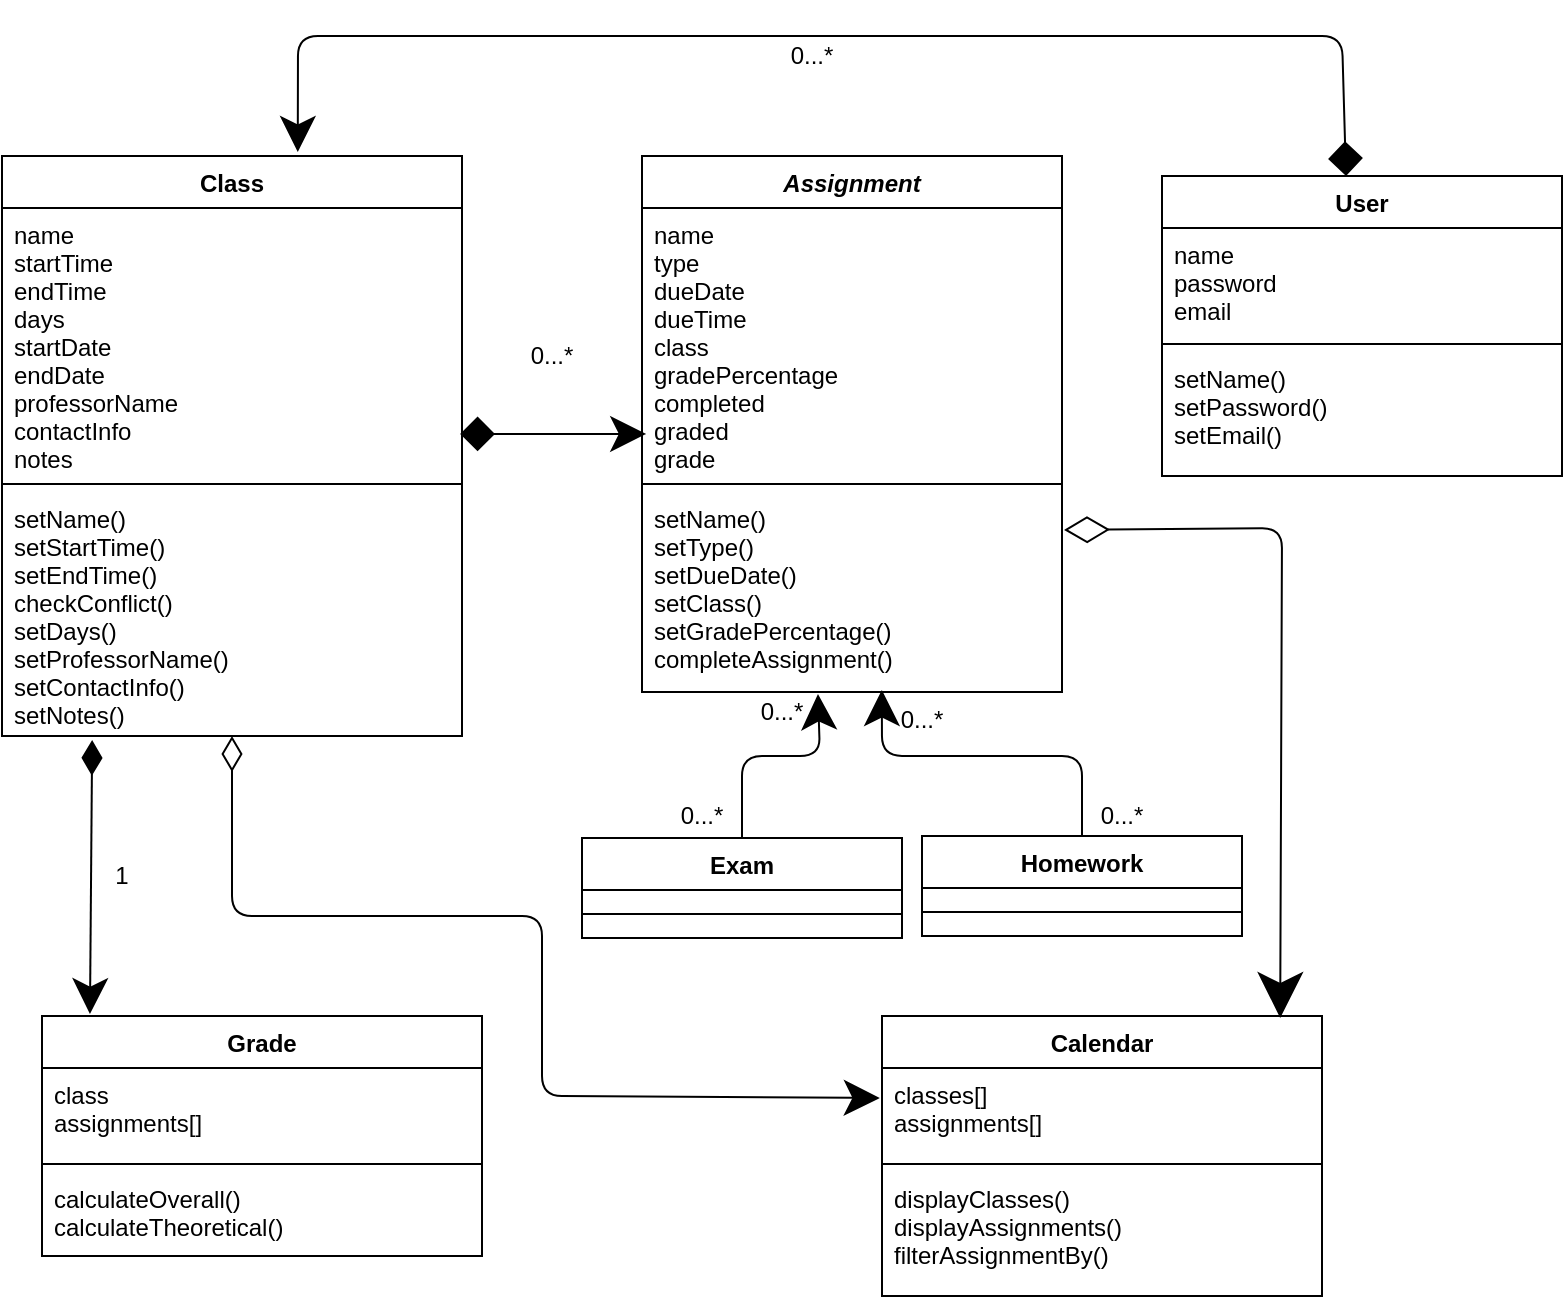 <mxfile version="12.2.2" type="device" pages="1"><diagram id="0ySs9GJ6ZoIYuNCttSHO" name="Page-1"><mxGraphModel dx="1013" dy="1617" grid="1" gridSize="10" guides="1" tooltips="1" connect="1" arrows="1" fold="1" page="1" pageScale="1" pageWidth="850" pageHeight="1100" math="0" shadow="0"><root><mxCell id="0"/><mxCell id="1" parent="0"/><mxCell id="pAgkX5GJSA1WHpN-74me-1" value="Class&#xA;" style="swimlane;fontStyle=1;align=center;verticalAlign=top;childLayout=stackLayout;horizontal=1;startSize=26;horizontalStack=0;resizeParent=1;resizeParentMax=0;resizeLast=0;collapsible=1;marginBottom=0;" parent="1" vertex="1"><mxGeometry x="10" y="70" width="230" height="290" as="geometry"/></mxCell><mxCell id="pAgkX5GJSA1WHpN-74me-2" value="name&#xA;startTime&#xA;endTime&#xA;days&#xA;startDate&#xA;endDate&#xA;professorName&#xA;contactInfo&#xA;notes&#xA;&#xA;&#xA;" style="text;strokeColor=none;fillColor=none;align=left;verticalAlign=top;spacingLeft=4;spacingRight=4;overflow=hidden;rotatable=0;points=[[0,0.5],[1,0.5]];portConstraint=eastwest;" parent="pAgkX5GJSA1WHpN-74me-1" vertex="1"><mxGeometry y="26" width="230" height="134" as="geometry"/></mxCell><mxCell id="pAgkX5GJSA1WHpN-74me-3" value="" style="line;strokeWidth=1;fillColor=none;align=left;verticalAlign=middle;spacingTop=-1;spacingLeft=3;spacingRight=3;rotatable=0;labelPosition=right;points=[];portConstraint=eastwest;" parent="pAgkX5GJSA1WHpN-74me-1" vertex="1"><mxGeometry y="160" width="230" height="8" as="geometry"/></mxCell><mxCell id="pAgkX5GJSA1WHpN-74me-4" value="setName()&#xA;setStartTime()&#xA;setEndTime()&#xA;checkConflict()&#xA;setDays()&#xA;setProfessorName()&#xA;setContactInfo()&#xA;setNotes()&#xA;" style="text;strokeColor=none;fillColor=none;align=left;verticalAlign=top;spacingLeft=4;spacingRight=4;overflow=hidden;rotatable=0;points=[[0,0.5],[1,0.5]];portConstraint=eastwest;" parent="pAgkX5GJSA1WHpN-74me-1" vertex="1"><mxGeometry y="168" width="230" height="122" as="geometry"/></mxCell><mxCell id="pAgkX5GJSA1WHpN-74me-5" value="Assignment" style="swimlane;fontStyle=3;align=center;verticalAlign=top;childLayout=stackLayout;horizontal=1;startSize=26;horizontalStack=0;resizeParent=1;resizeParentMax=0;resizeLast=0;collapsible=1;marginBottom=0;" parent="1" vertex="1"><mxGeometry x="330" y="70" width="210" height="268" as="geometry"><mxRectangle x="330" y="70" width="100" height="26" as="alternateBounds"/></mxGeometry></mxCell><mxCell id="pAgkX5GJSA1WHpN-74me-6" value="name&#xA;type&#xA;dueDate&#xA;dueTime&#xA;class&#xA;gradePercentage&#xA;completed&#xA;graded&#xA;grade&#xA;&#xA;&#xA;&#xA;" style="text;strokeColor=none;fillColor=none;align=left;verticalAlign=top;spacingLeft=4;spacingRight=4;overflow=hidden;rotatable=0;points=[[0,0.5],[1,0.5]];portConstraint=eastwest;" parent="pAgkX5GJSA1WHpN-74me-5" vertex="1"><mxGeometry y="26" width="210" height="134" as="geometry"/></mxCell><mxCell id="pAgkX5GJSA1WHpN-74me-7" value="" style="line;strokeWidth=1;fillColor=none;align=left;verticalAlign=middle;spacingTop=-1;spacingLeft=3;spacingRight=3;rotatable=0;labelPosition=right;points=[];portConstraint=eastwest;" parent="pAgkX5GJSA1WHpN-74me-5" vertex="1"><mxGeometry y="160" width="210" height="8" as="geometry"/></mxCell><mxCell id="pAgkX5GJSA1WHpN-74me-8" value="setName()&#xA;setType()&#xA;setDueDate()&#xA;setClass()&#xA;setGradePercentage()&#xA;completeAssignment()&#xA;&#xA;&#xA;&#xA;&#xA;&#xA;" style="text;strokeColor=none;fillColor=none;align=left;verticalAlign=top;spacingLeft=4;spacingRight=4;overflow=hidden;rotatable=0;points=[[0,0.5],[1,0.5]];portConstraint=eastwest;" parent="pAgkX5GJSA1WHpN-74me-5" vertex="1"><mxGeometry y="168" width="210" height="100" as="geometry"/></mxCell><mxCell id="pAgkX5GJSA1WHpN-74me-9" value="User" style="swimlane;fontStyle=1;align=center;verticalAlign=top;childLayout=stackLayout;horizontal=1;startSize=26;horizontalStack=0;resizeParent=1;resizeParentMax=0;resizeLast=0;collapsible=1;marginBottom=0;" parent="1" vertex="1"><mxGeometry x="590" y="80" width="200" height="150" as="geometry"/></mxCell><mxCell id="pAgkX5GJSA1WHpN-74me-10" value="name&#xA;password&#xA;email&#xA;" style="text;strokeColor=none;fillColor=none;align=left;verticalAlign=top;spacingLeft=4;spacingRight=4;overflow=hidden;rotatable=0;points=[[0,0.5],[1,0.5]];portConstraint=eastwest;" parent="pAgkX5GJSA1WHpN-74me-9" vertex="1"><mxGeometry y="26" width="200" height="54" as="geometry"/></mxCell><mxCell id="pAgkX5GJSA1WHpN-74me-11" value="" style="line;strokeWidth=1;fillColor=none;align=left;verticalAlign=middle;spacingTop=-1;spacingLeft=3;spacingRight=3;rotatable=0;labelPosition=right;points=[];portConstraint=eastwest;" parent="pAgkX5GJSA1WHpN-74me-9" vertex="1"><mxGeometry y="80" width="200" height="8" as="geometry"/></mxCell><mxCell id="pAgkX5GJSA1WHpN-74me-12" value="setName()&#xA;setPassword()&#xA;setEmail()&#xA;" style="text;strokeColor=none;fillColor=none;align=left;verticalAlign=top;spacingLeft=4;spacingRight=4;overflow=hidden;rotatable=0;points=[[0,0.5],[1,0.5]];portConstraint=eastwest;" parent="pAgkX5GJSA1WHpN-74me-9" vertex="1"><mxGeometry y="88" width="200" height="62" as="geometry"/></mxCell><mxCell id="pAgkX5GJSA1WHpN-74me-13" value="Grade" style="swimlane;fontStyle=1;align=center;verticalAlign=top;childLayout=stackLayout;horizontal=1;startSize=26;horizontalStack=0;resizeParent=1;resizeParentMax=0;resizeLast=0;collapsible=1;marginBottom=0;" parent="1" vertex="1"><mxGeometry x="30" y="500" width="220" height="120" as="geometry"/></mxCell><mxCell id="pAgkX5GJSA1WHpN-74me-14" value="class&#xA;assignments[]&#xA;" style="text;strokeColor=none;fillColor=none;align=left;verticalAlign=top;spacingLeft=4;spacingRight=4;overflow=hidden;rotatable=0;points=[[0,0.5],[1,0.5]];portConstraint=eastwest;" parent="pAgkX5GJSA1WHpN-74me-13" vertex="1"><mxGeometry y="26" width="220" height="44" as="geometry"/></mxCell><mxCell id="pAgkX5GJSA1WHpN-74me-15" value="" style="line;strokeWidth=1;fillColor=none;align=left;verticalAlign=middle;spacingTop=-1;spacingLeft=3;spacingRight=3;rotatable=0;labelPosition=right;points=[];portConstraint=eastwest;" parent="pAgkX5GJSA1WHpN-74me-13" vertex="1"><mxGeometry y="70" width="220" height="8" as="geometry"/></mxCell><mxCell id="pAgkX5GJSA1WHpN-74me-16" value="calculateOverall()&#xA;calculateTheoretical()&#xA;" style="text;strokeColor=none;fillColor=none;align=left;verticalAlign=top;spacingLeft=4;spacingRight=4;overflow=hidden;rotatable=0;points=[[0,0.5],[1,0.5]];portConstraint=eastwest;" parent="pAgkX5GJSA1WHpN-74me-13" vertex="1"><mxGeometry y="78" width="220" height="42" as="geometry"/></mxCell><mxCell id="pAgkX5GJSA1WHpN-74me-17" value="Calendar" style="swimlane;fontStyle=1;align=center;verticalAlign=top;childLayout=stackLayout;horizontal=1;startSize=26;horizontalStack=0;resizeParent=1;resizeParentMax=0;resizeLast=0;collapsible=1;marginBottom=0;" parent="1" vertex="1"><mxGeometry x="450" y="500" width="220" height="140" as="geometry"/></mxCell><mxCell id="pAgkX5GJSA1WHpN-74me-18" value="classes[]&#xA;assignments[]&#xA;" style="text;strokeColor=none;fillColor=none;align=left;verticalAlign=top;spacingLeft=4;spacingRight=4;overflow=hidden;rotatable=0;points=[[0,0.5],[1,0.5]];portConstraint=eastwest;" parent="pAgkX5GJSA1WHpN-74me-17" vertex="1"><mxGeometry y="26" width="220" height="44" as="geometry"/></mxCell><mxCell id="pAgkX5GJSA1WHpN-74me-19" value="" style="line;strokeWidth=1;fillColor=none;align=left;verticalAlign=middle;spacingTop=-1;spacingLeft=3;spacingRight=3;rotatable=0;labelPosition=right;points=[];portConstraint=eastwest;" parent="pAgkX5GJSA1WHpN-74me-17" vertex="1"><mxGeometry y="70" width="220" height="8" as="geometry"/></mxCell><mxCell id="pAgkX5GJSA1WHpN-74me-20" value="displayClasses()&#xA;displayAssignments()&#xA;filterAssignmentBy()&#xA;" style="text;strokeColor=none;fillColor=none;align=left;verticalAlign=top;spacingLeft=4;spacingRight=4;overflow=hidden;rotatable=0;points=[[0,0.5],[1,0.5]];portConstraint=eastwest;" parent="pAgkX5GJSA1WHpN-74me-17" vertex="1"><mxGeometry y="78" width="220" height="62" as="geometry"/></mxCell><mxCell id="1ToB_EF3Aq-cii213F2W-2" value="Exam" style="swimlane;fontStyle=1;align=center;verticalAlign=top;childLayout=stackLayout;horizontal=1;startSize=26;horizontalStack=0;resizeParent=1;resizeParentMax=0;resizeLast=0;collapsible=1;marginBottom=0;" vertex="1" parent="1"><mxGeometry x="300" y="411" width="160" height="50" as="geometry"/></mxCell><mxCell id="1ToB_EF3Aq-cii213F2W-4" value="" style="line;strokeWidth=1;fillColor=none;align=left;verticalAlign=middle;spacingTop=-1;spacingLeft=3;spacingRight=3;rotatable=0;labelPosition=right;points=[];portConstraint=eastwest;" vertex="1" parent="1ToB_EF3Aq-cii213F2W-2"><mxGeometry y="26" width="160" height="24" as="geometry"/></mxCell><mxCell id="1ToB_EF3Aq-cii213F2W-7" value="Homework" style="swimlane;fontStyle=1;align=center;verticalAlign=top;childLayout=stackLayout;horizontal=1;startSize=26;horizontalStack=0;resizeParent=1;resizeParentMax=0;resizeLast=0;collapsible=1;marginBottom=0;" vertex="1" parent="1"><mxGeometry x="470" y="410" width="160" height="50" as="geometry"/></mxCell><mxCell id="1ToB_EF3Aq-cii213F2W-9" value="" style="line;strokeWidth=1;fillColor=none;align=left;verticalAlign=middle;spacingTop=-1;spacingLeft=3;spacingRight=3;rotatable=0;labelPosition=right;points=[];portConstraint=eastwest;" vertex="1" parent="1ToB_EF3Aq-cii213F2W-7"><mxGeometry y="26" width="160" height="24" as="geometry"/></mxCell><mxCell id="1ToB_EF3Aq-cii213F2W-12" value="" style="endArrow=classic;html=1;entryX=0.571;entryY=0.99;entryDx=0;entryDy=0;entryPerimeter=0;exitX=0.5;exitY=0;exitDx=0;exitDy=0;endSize=15;" edge="1" parent="1" source="1ToB_EF3Aq-cii213F2W-7" target="pAgkX5GJSA1WHpN-74me-8"><mxGeometry width="50" height="50" relative="1" as="geometry"><mxPoint x="605" y="456" as="sourcePoint"/><mxPoint x="655" y="406" as="targetPoint"/><Array as="points"><mxPoint x="550" y="370"/><mxPoint x="450" y="370"/></Array></mxGeometry></mxCell><mxCell id="1ToB_EF3Aq-cii213F2W-13" value="" style="endArrow=classic;html=1;exitX=0.5;exitY=0;exitDx=0;exitDy=0;entryX=0.419;entryY=1.01;entryDx=0;entryDy=0;entryPerimeter=0;endSize=15;startSize=15;" edge="1" parent="1" source="1ToB_EF3Aq-cii213F2W-2" target="pAgkX5GJSA1WHpN-74me-8"><mxGeometry width="50" height="50" relative="1" as="geometry"><mxPoint x="360" y="456" as="sourcePoint"/><mxPoint x="410" y="406" as="targetPoint"/><Array as="points"><mxPoint x="380" y="370"/><mxPoint x="419" y="370"/></Array></mxGeometry></mxCell><mxCell id="1ToB_EF3Aq-cii213F2W-14" value="0...*" style="text;html=1;strokeColor=none;fillColor=none;align=center;verticalAlign=middle;whiteSpace=wrap;rounded=0;" vertex="1" parent="1"><mxGeometry x="450" y="342" width="40" height="20" as="geometry"/></mxCell><mxCell id="1ToB_EF3Aq-cii213F2W-15" value="0...*" style="text;html=1;strokeColor=none;fillColor=none;align=center;verticalAlign=middle;whiteSpace=wrap;rounded=0;" vertex="1" parent="1"><mxGeometry x="550" y="390" width="40" height="20" as="geometry"/></mxCell><mxCell id="1ToB_EF3Aq-cii213F2W-16" value="0...*" style="text;html=1;strokeColor=none;fillColor=none;align=center;verticalAlign=middle;whiteSpace=wrap;rounded=0;" vertex="1" parent="1"><mxGeometry x="340" y="390" width="40" height="20" as="geometry"/></mxCell><mxCell id="1ToB_EF3Aq-cii213F2W-17" value="0...*" style="text;html=1;strokeColor=none;fillColor=none;align=center;verticalAlign=middle;whiteSpace=wrap;rounded=0;" vertex="1" parent="1"><mxGeometry x="380" y="338" width="40" height="20" as="geometry"/></mxCell><mxCell id="1ToB_EF3Aq-cii213F2W-18" value="" style="endArrow=classic;html=1;endFill=1;startArrow=diamond;startFill=1;entryX=0.01;entryY=0.843;entryDx=0;entryDy=0;entryPerimeter=0;exitX=0.996;exitY=0.843;exitDx=0;exitDy=0;exitPerimeter=0;strokeWidth=1;endSize=15;startSize=15;" edge="1" parent="1" source="pAgkX5GJSA1WHpN-74me-2" target="pAgkX5GJSA1WHpN-74me-6"><mxGeometry width="50" height="50" relative="1" as="geometry"><mxPoint x="240" y="180" as="sourcePoint"/><mxPoint x="330" y="180" as="targetPoint"/></mxGeometry></mxCell><mxCell id="1ToB_EF3Aq-cii213F2W-19" value="0...*" style="text;html=1;strokeColor=none;fillColor=none;align=center;verticalAlign=middle;whiteSpace=wrap;rounded=0;" vertex="1" parent="1"><mxGeometry x="265" y="160" width="40" height="20" as="geometry"/></mxCell><mxCell id="1ToB_EF3Aq-cii213F2W-20" value="" style="endArrow=classic;html=1;entryX=0.643;entryY=-0.007;entryDx=0;entryDy=0;entryPerimeter=0;startArrow=diamond;startFill=1;endSize=15;startSize=15;exitX=0.46;exitY=0;exitDx=0;exitDy=0;exitPerimeter=0;" edge="1" parent="1" source="pAgkX5GJSA1WHpN-74me-9" target="pAgkX5GJSA1WHpN-74me-1"><mxGeometry width="50" height="50" relative="1" as="geometry"><mxPoint x="680" y="40" as="sourcePoint"/><mxPoint x="170" y="10" as="targetPoint"/><Array as="points"><mxPoint x="680" y="10"/><mxPoint x="158" y="10"/></Array></mxGeometry></mxCell><mxCell id="1ToB_EF3Aq-cii213F2W-21" value="0...*" style="text;html=1;strokeColor=none;fillColor=none;align=center;verticalAlign=middle;whiteSpace=wrap;rounded=0;" vertex="1" parent="1"><mxGeometry x="395" y="10" width="40" height="20" as="geometry"/></mxCell><mxCell id="1ToB_EF3Aq-cii213F2W-23" value="" style="endArrow=classic;html=1;exitX=0.196;exitY=1.016;exitDx=0;exitDy=0;exitPerimeter=0;entryX=0.109;entryY=-0.008;entryDx=0;entryDy=0;entryPerimeter=0;startArrow=diamondThin;startFill=1;endFill=1;endSize=15;startSize=15;" edge="1" parent="1" source="pAgkX5GJSA1WHpN-74me-4" target="pAgkX5GJSA1WHpN-74me-13"><mxGeometry width="50" height="50" relative="1" as="geometry"><mxPoint x="90" y="450" as="sourcePoint"/><mxPoint x="140" y="400" as="targetPoint"/></mxGeometry></mxCell><mxCell id="1ToB_EF3Aq-cii213F2W-24" value="1" style="text;html=1;strokeColor=none;fillColor=none;align=center;verticalAlign=middle;whiteSpace=wrap;rounded=0;" vertex="1" parent="1"><mxGeometry x="50" y="420" width="40" height="20" as="geometry"/></mxCell><mxCell id="1ToB_EF3Aq-cii213F2W-25" value="" style="endArrow=diamondThin;html=1;exitX=-0.005;exitY=0.341;exitDx=0;exitDy=0;exitPerimeter=0;startArrow=classic;startFill=1;endFill=0;endSize=15;startSize=15;" edge="1" parent="1" source="pAgkX5GJSA1WHpN-74me-18" target="pAgkX5GJSA1WHpN-74me-4"><mxGeometry width="50" height="50" relative="1" as="geometry"><mxPoint x="260" y="570" as="sourcePoint"/><mxPoint x="140" y="370" as="targetPoint"/><Array as="points"><mxPoint x="280" y="540"/><mxPoint x="280" y="450"/><mxPoint x="125" y="450"/></Array></mxGeometry></mxCell><mxCell id="1ToB_EF3Aq-cii213F2W-26" value="" style="endArrow=classic;html=1;exitX=1.005;exitY=0.19;exitDx=0;exitDy=0;exitPerimeter=0;entryX=0.905;entryY=0.007;entryDx=0;entryDy=0;entryPerimeter=0;endFill=1;startArrow=diamondThin;startFill=0;targetPerimeterSpacing=10;endSize=20;startSize=20;" edge="1" parent="1" source="pAgkX5GJSA1WHpN-74me-8" target="pAgkX5GJSA1WHpN-74me-17"><mxGeometry width="50" height="50" relative="1" as="geometry"><mxPoint x="590" y="300" as="sourcePoint"/><mxPoint x="649" y="497" as="targetPoint"/><Array as="points"><mxPoint x="650" y="256"/></Array></mxGeometry></mxCell></root></mxGraphModel></diagram></mxfile>